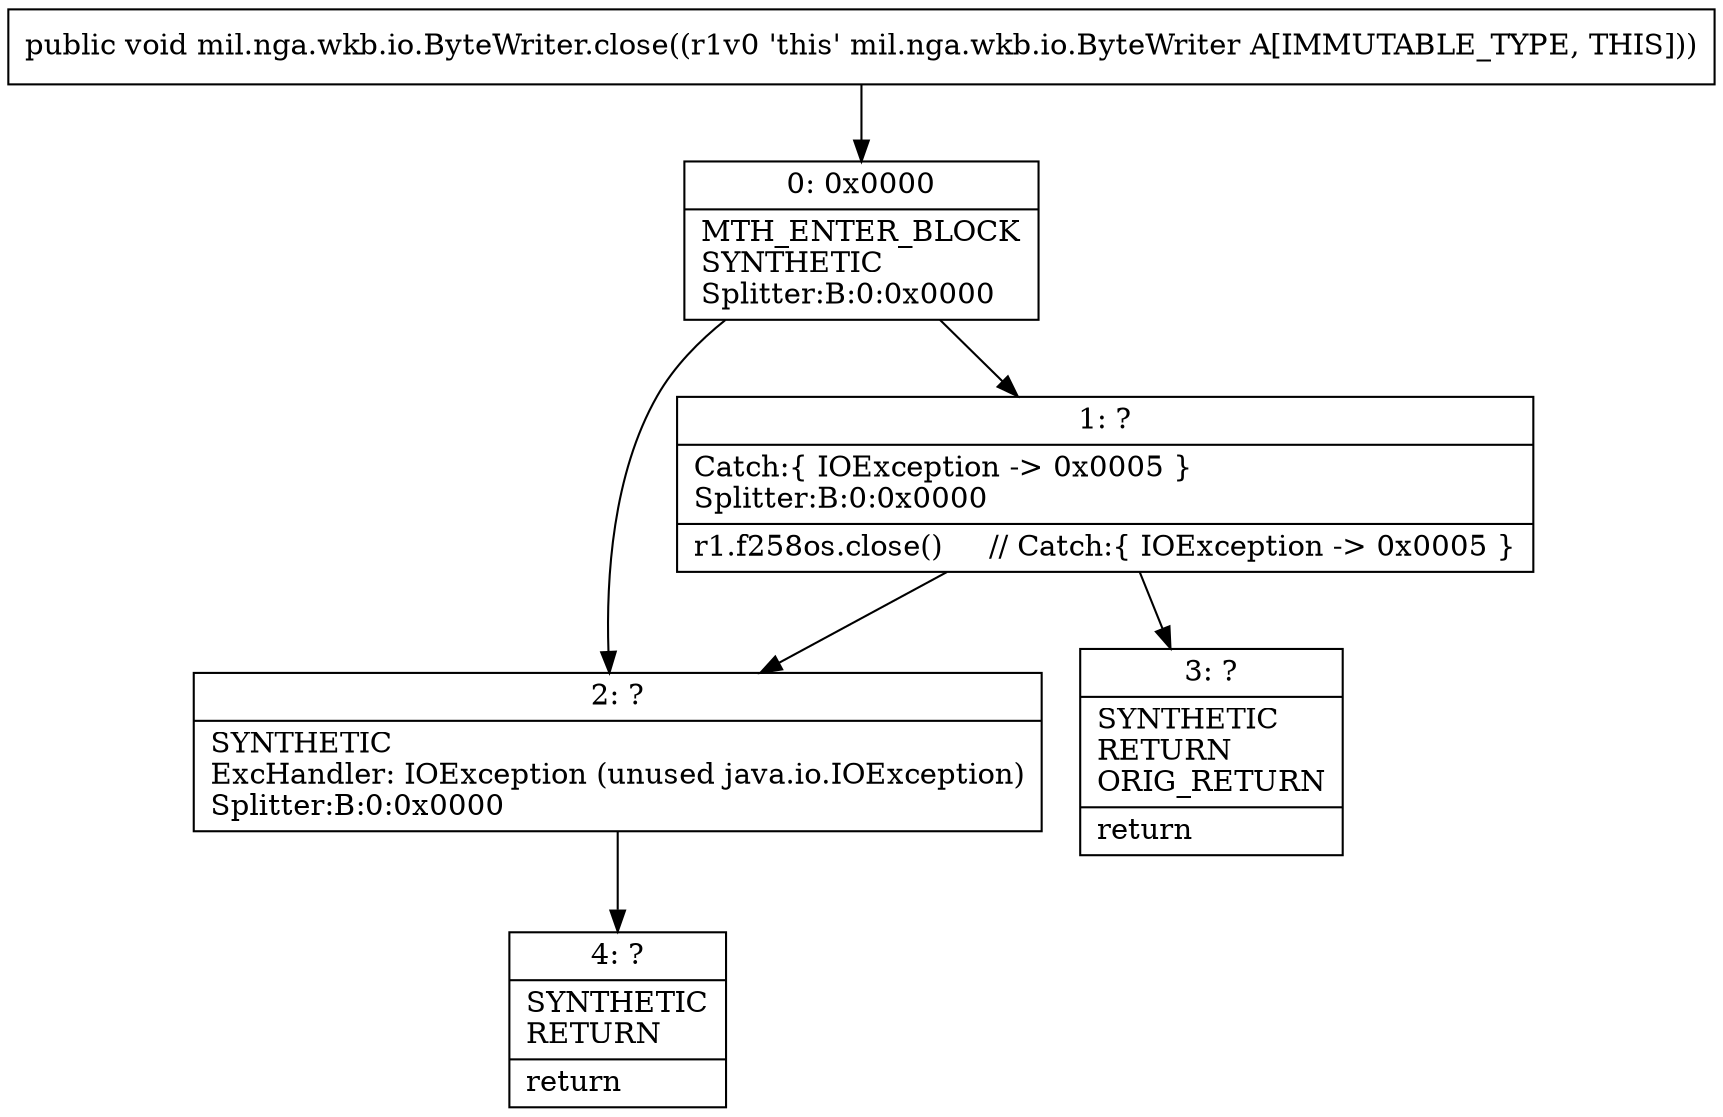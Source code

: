 digraph "CFG formil.nga.wkb.io.ByteWriter.close()V" {
Node_0 [shape=record,label="{0\:\ 0x0000|MTH_ENTER_BLOCK\lSYNTHETIC\lSplitter:B:0:0x0000\l}"];
Node_1 [shape=record,label="{1\:\ ?|Catch:\{ IOException \-\> 0x0005 \}\lSplitter:B:0:0x0000\l|r1.f258os.close()     \/\/ Catch:\{ IOException \-\> 0x0005 \}\l}"];
Node_2 [shape=record,label="{2\:\ ?|SYNTHETIC\lExcHandler: IOException (unused java.io.IOException)\lSplitter:B:0:0x0000\l}"];
Node_3 [shape=record,label="{3\:\ ?|SYNTHETIC\lRETURN\lORIG_RETURN\l|return\l}"];
Node_4 [shape=record,label="{4\:\ ?|SYNTHETIC\lRETURN\l|return\l}"];
MethodNode[shape=record,label="{public void mil.nga.wkb.io.ByteWriter.close((r1v0 'this' mil.nga.wkb.io.ByteWriter A[IMMUTABLE_TYPE, THIS])) }"];
MethodNode -> Node_0;
Node_0 -> Node_1;
Node_0 -> Node_2;
Node_1 -> Node_2;
Node_1 -> Node_3;
Node_2 -> Node_4;
}

